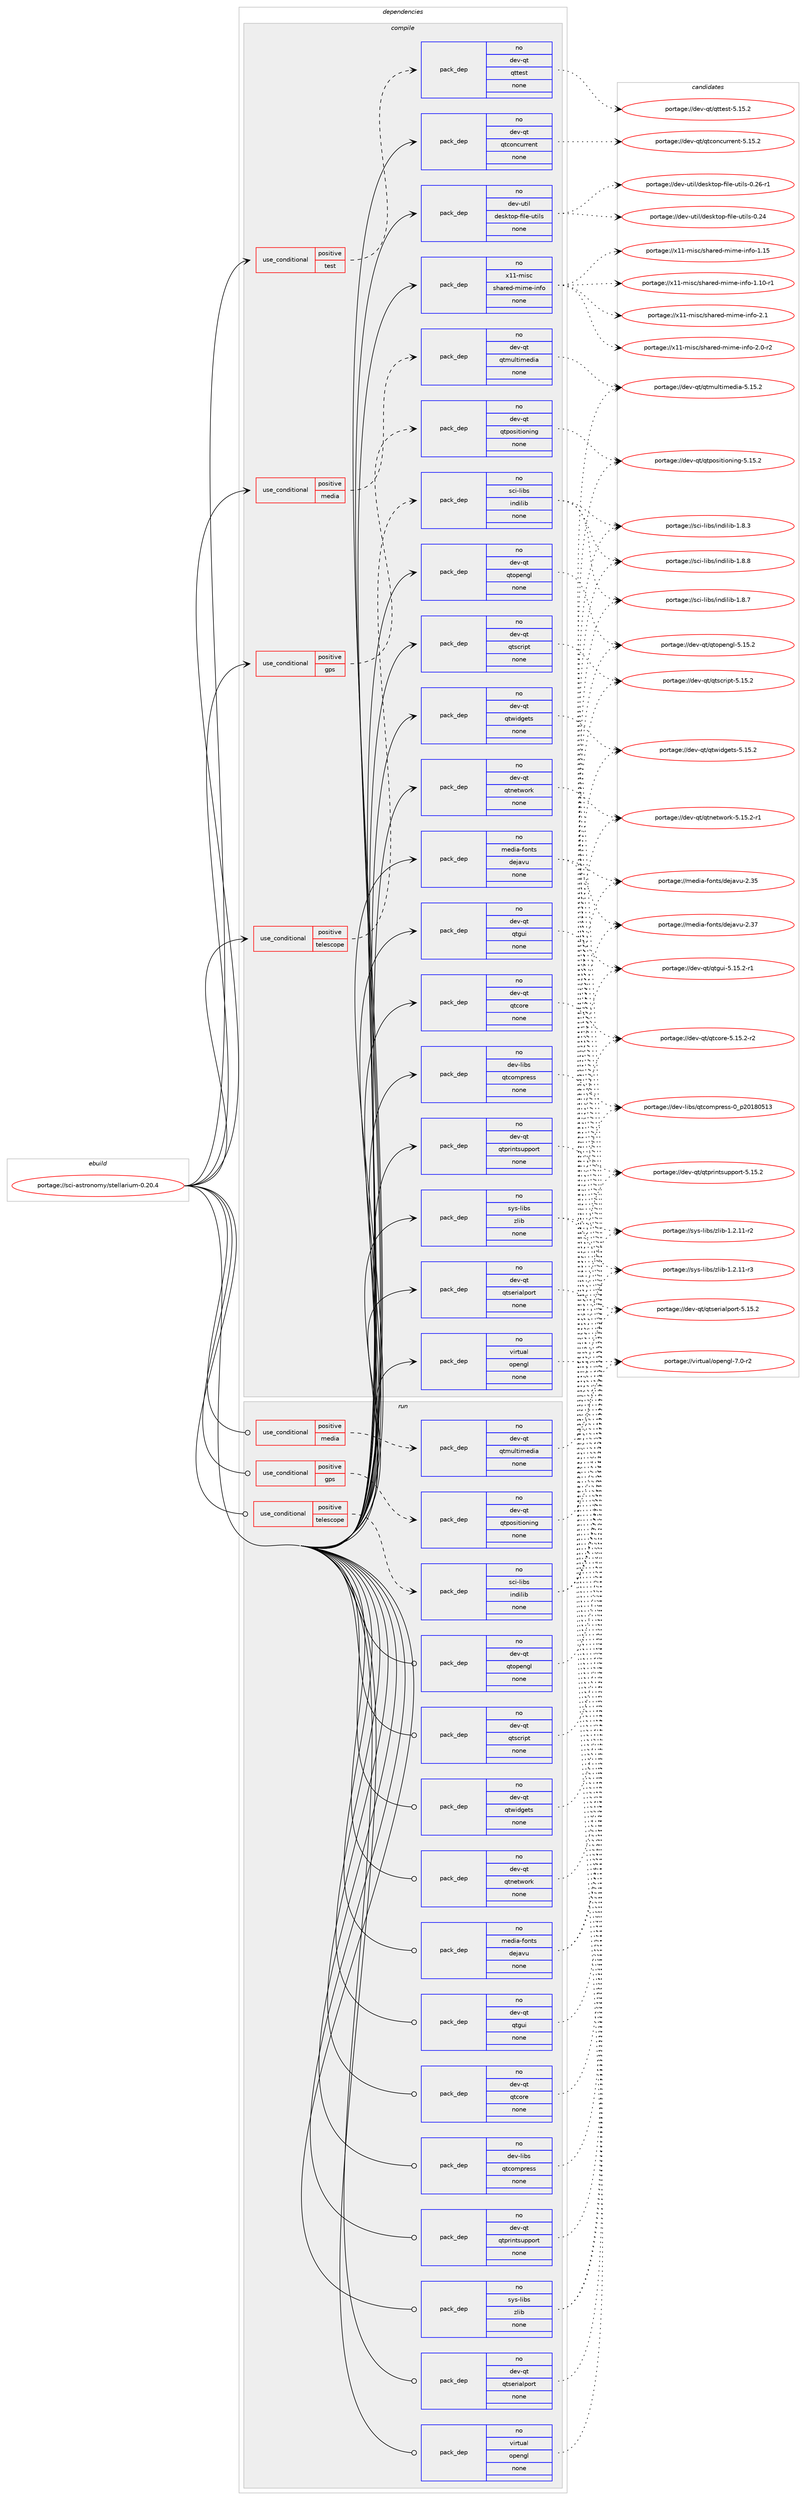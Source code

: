 digraph prolog {

# *************
# Graph options
# *************

newrank=true;
concentrate=true;
compound=true;
graph [rankdir=LR,fontname=Helvetica,fontsize=10,ranksep=1.5];#, ranksep=2.5, nodesep=0.2];
edge  [arrowhead=vee];
node  [fontname=Helvetica,fontsize=10];

# **********
# The ebuild
# **********

subgraph cluster_leftcol {
color=gray;
rank=same;
label=<<i>ebuild</i>>;
id [label="portage://sci-astronomy/stellarium-0.20.4", color=red, width=4, href="../sci-astronomy/stellarium-0.20.4.svg"];
}

# ****************
# The dependencies
# ****************

subgraph cluster_midcol {
color=gray;
label=<<i>dependencies</i>>;
subgraph cluster_compile {
fillcolor="#eeeeee";
style=filled;
label=<<i>compile</i>>;
subgraph cond4628 {
dependency14737 [label=<<TABLE BORDER="0" CELLBORDER="1" CELLSPACING="0" CELLPADDING="4"><TR><TD ROWSPAN="3" CELLPADDING="10">use_conditional</TD></TR><TR><TD>positive</TD></TR><TR><TD>gps</TD></TR></TABLE>>, shape=none, color=red];
subgraph pack9981 {
dependency14738 [label=<<TABLE BORDER="0" CELLBORDER="1" CELLSPACING="0" CELLPADDING="4" WIDTH="220"><TR><TD ROWSPAN="6" CELLPADDING="30">pack_dep</TD></TR><TR><TD WIDTH="110">no</TD></TR><TR><TD>dev-qt</TD></TR><TR><TD>qtpositioning</TD></TR><TR><TD>none</TD></TR><TR><TD></TD></TR></TABLE>>, shape=none, color=blue];
}
dependency14737:e -> dependency14738:w [weight=20,style="dashed",arrowhead="vee"];
}
id:e -> dependency14737:w [weight=20,style="solid",arrowhead="vee"];
subgraph cond4629 {
dependency14739 [label=<<TABLE BORDER="0" CELLBORDER="1" CELLSPACING="0" CELLPADDING="4"><TR><TD ROWSPAN="3" CELLPADDING="10">use_conditional</TD></TR><TR><TD>positive</TD></TR><TR><TD>media</TD></TR></TABLE>>, shape=none, color=red];
subgraph pack9982 {
dependency14740 [label=<<TABLE BORDER="0" CELLBORDER="1" CELLSPACING="0" CELLPADDING="4" WIDTH="220"><TR><TD ROWSPAN="6" CELLPADDING="30">pack_dep</TD></TR><TR><TD WIDTH="110">no</TD></TR><TR><TD>dev-qt</TD></TR><TR><TD>qtmultimedia</TD></TR><TR><TD>none</TD></TR><TR><TD></TD></TR></TABLE>>, shape=none, color=blue];
}
dependency14739:e -> dependency14740:w [weight=20,style="dashed",arrowhead="vee"];
}
id:e -> dependency14739:w [weight=20,style="solid",arrowhead="vee"];
subgraph cond4630 {
dependency14741 [label=<<TABLE BORDER="0" CELLBORDER="1" CELLSPACING="0" CELLPADDING="4"><TR><TD ROWSPAN="3" CELLPADDING="10">use_conditional</TD></TR><TR><TD>positive</TD></TR><TR><TD>telescope</TD></TR></TABLE>>, shape=none, color=red];
subgraph pack9983 {
dependency14742 [label=<<TABLE BORDER="0" CELLBORDER="1" CELLSPACING="0" CELLPADDING="4" WIDTH="220"><TR><TD ROWSPAN="6" CELLPADDING="30">pack_dep</TD></TR><TR><TD WIDTH="110">no</TD></TR><TR><TD>sci-libs</TD></TR><TR><TD>indilib</TD></TR><TR><TD>none</TD></TR><TR><TD></TD></TR></TABLE>>, shape=none, color=blue];
}
dependency14741:e -> dependency14742:w [weight=20,style="dashed",arrowhead="vee"];
}
id:e -> dependency14741:w [weight=20,style="solid",arrowhead="vee"];
subgraph cond4631 {
dependency14743 [label=<<TABLE BORDER="0" CELLBORDER="1" CELLSPACING="0" CELLPADDING="4"><TR><TD ROWSPAN="3" CELLPADDING="10">use_conditional</TD></TR><TR><TD>positive</TD></TR><TR><TD>test</TD></TR></TABLE>>, shape=none, color=red];
subgraph pack9984 {
dependency14744 [label=<<TABLE BORDER="0" CELLBORDER="1" CELLSPACING="0" CELLPADDING="4" WIDTH="220"><TR><TD ROWSPAN="6" CELLPADDING="30">pack_dep</TD></TR><TR><TD WIDTH="110">no</TD></TR><TR><TD>dev-qt</TD></TR><TR><TD>qttest</TD></TR><TR><TD>none</TD></TR><TR><TD></TD></TR></TABLE>>, shape=none, color=blue];
}
dependency14743:e -> dependency14744:w [weight=20,style="dashed",arrowhead="vee"];
}
id:e -> dependency14743:w [weight=20,style="solid",arrowhead="vee"];
subgraph pack9985 {
dependency14745 [label=<<TABLE BORDER="0" CELLBORDER="1" CELLSPACING="0" CELLPADDING="4" WIDTH="220"><TR><TD ROWSPAN="6" CELLPADDING="30">pack_dep</TD></TR><TR><TD WIDTH="110">no</TD></TR><TR><TD>dev-libs</TD></TR><TR><TD>qtcompress</TD></TR><TR><TD>none</TD></TR><TR><TD></TD></TR></TABLE>>, shape=none, color=blue];
}
id:e -> dependency14745:w [weight=20,style="solid",arrowhead="vee"];
subgraph pack9986 {
dependency14746 [label=<<TABLE BORDER="0" CELLBORDER="1" CELLSPACING="0" CELLPADDING="4" WIDTH="220"><TR><TD ROWSPAN="6" CELLPADDING="30">pack_dep</TD></TR><TR><TD WIDTH="110">no</TD></TR><TR><TD>dev-qt</TD></TR><TR><TD>qtconcurrent</TD></TR><TR><TD>none</TD></TR><TR><TD></TD></TR></TABLE>>, shape=none, color=blue];
}
id:e -> dependency14746:w [weight=20,style="solid",arrowhead="vee"];
subgraph pack9987 {
dependency14747 [label=<<TABLE BORDER="0" CELLBORDER="1" CELLSPACING="0" CELLPADDING="4" WIDTH="220"><TR><TD ROWSPAN="6" CELLPADDING="30">pack_dep</TD></TR><TR><TD WIDTH="110">no</TD></TR><TR><TD>dev-qt</TD></TR><TR><TD>qtcore</TD></TR><TR><TD>none</TD></TR><TR><TD></TD></TR></TABLE>>, shape=none, color=blue];
}
id:e -> dependency14747:w [weight=20,style="solid",arrowhead="vee"];
subgraph pack9988 {
dependency14748 [label=<<TABLE BORDER="0" CELLBORDER="1" CELLSPACING="0" CELLPADDING="4" WIDTH="220"><TR><TD ROWSPAN="6" CELLPADDING="30">pack_dep</TD></TR><TR><TD WIDTH="110">no</TD></TR><TR><TD>dev-qt</TD></TR><TR><TD>qtgui</TD></TR><TR><TD>none</TD></TR><TR><TD></TD></TR></TABLE>>, shape=none, color=blue];
}
id:e -> dependency14748:w [weight=20,style="solid",arrowhead="vee"];
subgraph pack9989 {
dependency14749 [label=<<TABLE BORDER="0" CELLBORDER="1" CELLSPACING="0" CELLPADDING="4" WIDTH="220"><TR><TD ROWSPAN="6" CELLPADDING="30">pack_dep</TD></TR><TR><TD WIDTH="110">no</TD></TR><TR><TD>dev-qt</TD></TR><TR><TD>qtnetwork</TD></TR><TR><TD>none</TD></TR><TR><TD></TD></TR></TABLE>>, shape=none, color=blue];
}
id:e -> dependency14749:w [weight=20,style="solid",arrowhead="vee"];
subgraph pack9990 {
dependency14750 [label=<<TABLE BORDER="0" CELLBORDER="1" CELLSPACING="0" CELLPADDING="4" WIDTH="220"><TR><TD ROWSPAN="6" CELLPADDING="30">pack_dep</TD></TR><TR><TD WIDTH="110">no</TD></TR><TR><TD>dev-qt</TD></TR><TR><TD>qtopengl</TD></TR><TR><TD>none</TD></TR><TR><TD></TD></TR></TABLE>>, shape=none, color=blue];
}
id:e -> dependency14750:w [weight=20,style="solid",arrowhead="vee"];
subgraph pack9991 {
dependency14751 [label=<<TABLE BORDER="0" CELLBORDER="1" CELLSPACING="0" CELLPADDING="4" WIDTH="220"><TR><TD ROWSPAN="6" CELLPADDING="30">pack_dep</TD></TR><TR><TD WIDTH="110">no</TD></TR><TR><TD>dev-qt</TD></TR><TR><TD>qtprintsupport</TD></TR><TR><TD>none</TD></TR><TR><TD></TD></TR></TABLE>>, shape=none, color=blue];
}
id:e -> dependency14751:w [weight=20,style="solid",arrowhead="vee"];
subgraph pack9992 {
dependency14752 [label=<<TABLE BORDER="0" CELLBORDER="1" CELLSPACING="0" CELLPADDING="4" WIDTH="220"><TR><TD ROWSPAN="6" CELLPADDING="30">pack_dep</TD></TR><TR><TD WIDTH="110">no</TD></TR><TR><TD>dev-qt</TD></TR><TR><TD>qtscript</TD></TR><TR><TD>none</TD></TR><TR><TD></TD></TR></TABLE>>, shape=none, color=blue];
}
id:e -> dependency14752:w [weight=20,style="solid",arrowhead="vee"];
subgraph pack9993 {
dependency14753 [label=<<TABLE BORDER="0" CELLBORDER="1" CELLSPACING="0" CELLPADDING="4" WIDTH="220"><TR><TD ROWSPAN="6" CELLPADDING="30">pack_dep</TD></TR><TR><TD WIDTH="110">no</TD></TR><TR><TD>dev-qt</TD></TR><TR><TD>qtserialport</TD></TR><TR><TD>none</TD></TR><TR><TD></TD></TR></TABLE>>, shape=none, color=blue];
}
id:e -> dependency14753:w [weight=20,style="solid",arrowhead="vee"];
subgraph pack9994 {
dependency14754 [label=<<TABLE BORDER="0" CELLBORDER="1" CELLSPACING="0" CELLPADDING="4" WIDTH="220"><TR><TD ROWSPAN="6" CELLPADDING="30">pack_dep</TD></TR><TR><TD WIDTH="110">no</TD></TR><TR><TD>dev-qt</TD></TR><TR><TD>qtwidgets</TD></TR><TR><TD>none</TD></TR><TR><TD></TD></TR></TABLE>>, shape=none, color=blue];
}
id:e -> dependency14754:w [weight=20,style="solid",arrowhead="vee"];
subgraph pack9995 {
dependency14755 [label=<<TABLE BORDER="0" CELLBORDER="1" CELLSPACING="0" CELLPADDING="4" WIDTH="220"><TR><TD ROWSPAN="6" CELLPADDING="30">pack_dep</TD></TR><TR><TD WIDTH="110">no</TD></TR><TR><TD>dev-util</TD></TR><TR><TD>desktop-file-utils</TD></TR><TR><TD>none</TD></TR><TR><TD></TD></TR></TABLE>>, shape=none, color=blue];
}
id:e -> dependency14755:w [weight=20,style="solid",arrowhead="vee"];
subgraph pack9996 {
dependency14756 [label=<<TABLE BORDER="0" CELLBORDER="1" CELLSPACING="0" CELLPADDING="4" WIDTH="220"><TR><TD ROWSPAN="6" CELLPADDING="30">pack_dep</TD></TR><TR><TD WIDTH="110">no</TD></TR><TR><TD>media-fonts</TD></TR><TR><TD>dejavu</TD></TR><TR><TD>none</TD></TR><TR><TD></TD></TR></TABLE>>, shape=none, color=blue];
}
id:e -> dependency14756:w [weight=20,style="solid",arrowhead="vee"];
subgraph pack9997 {
dependency14757 [label=<<TABLE BORDER="0" CELLBORDER="1" CELLSPACING="0" CELLPADDING="4" WIDTH="220"><TR><TD ROWSPAN="6" CELLPADDING="30">pack_dep</TD></TR><TR><TD WIDTH="110">no</TD></TR><TR><TD>sys-libs</TD></TR><TR><TD>zlib</TD></TR><TR><TD>none</TD></TR><TR><TD></TD></TR></TABLE>>, shape=none, color=blue];
}
id:e -> dependency14757:w [weight=20,style="solid",arrowhead="vee"];
subgraph pack9998 {
dependency14758 [label=<<TABLE BORDER="0" CELLBORDER="1" CELLSPACING="0" CELLPADDING="4" WIDTH="220"><TR><TD ROWSPAN="6" CELLPADDING="30">pack_dep</TD></TR><TR><TD WIDTH="110">no</TD></TR><TR><TD>virtual</TD></TR><TR><TD>opengl</TD></TR><TR><TD>none</TD></TR><TR><TD></TD></TR></TABLE>>, shape=none, color=blue];
}
id:e -> dependency14758:w [weight=20,style="solid",arrowhead="vee"];
subgraph pack9999 {
dependency14759 [label=<<TABLE BORDER="0" CELLBORDER="1" CELLSPACING="0" CELLPADDING="4" WIDTH="220"><TR><TD ROWSPAN="6" CELLPADDING="30">pack_dep</TD></TR><TR><TD WIDTH="110">no</TD></TR><TR><TD>x11-misc</TD></TR><TR><TD>shared-mime-info</TD></TR><TR><TD>none</TD></TR><TR><TD></TD></TR></TABLE>>, shape=none, color=blue];
}
id:e -> dependency14759:w [weight=20,style="solid",arrowhead="vee"];
}
subgraph cluster_compileandrun {
fillcolor="#eeeeee";
style=filled;
label=<<i>compile and run</i>>;
}
subgraph cluster_run {
fillcolor="#eeeeee";
style=filled;
label=<<i>run</i>>;
subgraph cond4632 {
dependency14760 [label=<<TABLE BORDER="0" CELLBORDER="1" CELLSPACING="0" CELLPADDING="4"><TR><TD ROWSPAN="3" CELLPADDING="10">use_conditional</TD></TR><TR><TD>positive</TD></TR><TR><TD>gps</TD></TR></TABLE>>, shape=none, color=red];
subgraph pack10000 {
dependency14761 [label=<<TABLE BORDER="0" CELLBORDER="1" CELLSPACING="0" CELLPADDING="4" WIDTH="220"><TR><TD ROWSPAN="6" CELLPADDING="30">pack_dep</TD></TR><TR><TD WIDTH="110">no</TD></TR><TR><TD>dev-qt</TD></TR><TR><TD>qtpositioning</TD></TR><TR><TD>none</TD></TR><TR><TD></TD></TR></TABLE>>, shape=none, color=blue];
}
dependency14760:e -> dependency14761:w [weight=20,style="dashed",arrowhead="vee"];
}
id:e -> dependency14760:w [weight=20,style="solid",arrowhead="odot"];
subgraph cond4633 {
dependency14762 [label=<<TABLE BORDER="0" CELLBORDER="1" CELLSPACING="0" CELLPADDING="4"><TR><TD ROWSPAN="3" CELLPADDING="10">use_conditional</TD></TR><TR><TD>positive</TD></TR><TR><TD>media</TD></TR></TABLE>>, shape=none, color=red];
subgraph pack10001 {
dependency14763 [label=<<TABLE BORDER="0" CELLBORDER="1" CELLSPACING="0" CELLPADDING="4" WIDTH="220"><TR><TD ROWSPAN="6" CELLPADDING="30">pack_dep</TD></TR><TR><TD WIDTH="110">no</TD></TR><TR><TD>dev-qt</TD></TR><TR><TD>qtmultimedia</TD></TR><TR><TD>none</TD></TR><TR><TD></TD></TR></TABLE>>, shape=none, color=blue];
}
dependency14762:e -> dependency14763:w [weight=20,style="dashed",arrowhead="vee"];
}
id:e -> dependency14762:w [weight=20,style="solid",arrowhead="odot"];
subgraph cond4634 {
dependency14764 [label=<<TABLE BORDER="0" CELLBORDER="1" CELLSPACING="0" CELLPADDING="4"><TR><TD ROWSPAN="3" CELLPADDING="10">use_conditional</TD></TR><TR><TD>positive</TD></TR><TR><TD>telescope</TD></TR></TABLE>>, shape=none, color=red];
subgraph pack10002 {
dependency14765 [label=<<TABLE BORDER="0" CELLBORDER="1" CELLSPACING="0" CELLPADDING="4" WIDTH="220"><TR><TD ROWSPAN="6" CELLPADDING="30">pack_dep</TD></TR><TR><TD WIDTH="110">no</TD></TR><TR><TD>sci-libs</TD></TR><TR><TD>indilib</TD></TR><TR><TD>none</TD></TR><TR><TD></TD></TR></TABLE>>, shape=none, color=blue];
}
dependency14764:e -> dependency14765:w [weight=20,style="dashed",arrowhead="vee"];
}
id:e -> dependency14764:w [weight=20,style="solid",arrowhead="odot"];
subgraph pack10003 {
dependency14766 [label=<<TABLE BORDER="0" CELLBORDER="1" CELLSPACING="0" CELLPADDING="4" WIDTH="220"><TR><TD ROWSPAN="6" CELLPADDING="30">pack_dep</TD></TR><TR><TD WIDTH="110">no</TD></TR><TR><TD>dev-libs</TD></TR><TR><TD>qtcompress</TD></TR><TR><TD>none</TD></TR><TR><TD></TD></TR></TABLE>>, shape=none, color=blue];
}
id:e -> dependency14766:w [weight=20,style="solid",arrowhead="odot"];
subgraph pack10004 {
dependency14767 [label=<<TABLE BORDER="0" CELLBORDER="1" CELLSPACING="0" CELLPADDING="4" WIDTH="220"><TR><TD ROWSPAN="6" CELLPADDING="30">pack_dep</TD></TR><TR><TD WIDTH="110">no</TD></TR><TR><TD>dev-qt</TD></TR><TR><TD>qtcore</TD></TR><TR><TD>none</TD></TR><TR><TD></TD></TR></TABLE>>, shape=none, color=blue];
}
id:e -> dependency14767:w [weight=20,style="solid",arrowhead="odot"];
subgraph pack10005 {
dependency14768 [label=<<TABLE BORDER="0" CELLBORDER="1" CELLSPACING="0" CELLPADDING="4" WIDTH="220"><TR><TD ROWSPAN="6" CELLPADDING="30">pack_dep</TD></TR><TR><TD WIDTH="110">no</TD></TR><TR><TD>dev-qt</TD></TR><TR><TD>qtgui</TD></TR><TR><TD>none</TD></TR><TR><TD></TD></TR></TABLE>>, shape=none, color=blue];
}
id:e -> dependency14768:w [weight=20,style="solid",arrowhead="odot"];
subgraph pack10006 {
dependency14769 [label=<<TABLE BORDER="0" CELLBORDER="1" CELLSPACING="0" CELLPADDING="4" WIDTH="220"><TR><TD ROWSPAN="6" CELLPADDING="30">pack_dep</TD></TR><TR><TD WIDTH="110">no</TD></TR><TR><TD>dev-qt</TD></TR><TR><TD>qtnetwork</TD></TR><TR><TD>none</TD></TR><TR><TD></TD></TR></TABLE>>, shape=none, color=blue];
}
id:e -> dependency14769:w [weight=20,style="solid",arrowhead="odot"];
subgraph pack10007 {
dependency14770 [label=<<TABLE BORDER="0" CELLBORDER="1" CELLSPACING="0" CELLPADDING="4" WIDTH="220"><TR><TD ROWSPAN="6" CELLPADDING="30">pack_dep</TD></TR><TR><TD WIDTH="110">no</TD></TR><TR><TD>dev-qt</TD></TR><TR><TD>qtopengl</TD></TR><TR><TD>none</TD></TR><TR><TD></TD></TR></TABLE>>, shape=none, color=blue];
}
id:e -> dependency14770:w [weight=20,style="solid",arrowhead="odot"];
subgraph pack10008 {
dependency14771 [label=<<TABLE BORDER="0" CELLBORDER="1" CELLSPACING="0" CELLPADDING="4" WIDTH="220"><TR><TD ROWSPAN="6" CELLPADDING="30">pack_dep</TD></TR><TR><TD WIDTH="110">no</TD></TR><TR><TD>dev-qt</TD></TR><TR><TD>qtprintsupport</TD></TR><TR><TD>none</TD></TR><TR><TD></TD></TR></TABLE>>, shape=none, color=blue];
}
id:e -> dependency14771:w [weight=20,style="solid",arrowhead="odot"];
subgraph pack10009 {
dependency14772 [label=<<TABLE BORDER="0" CELLBORDER="1" CELLSPACING="0" CELLPADDING="4" WIDTH="220"><TR><TD ROWSPAN="6" CELLPADDING="30">pack_dep</TD></TR><TR><TD WIDTH="110">no</TD></TR><TR><TD>dev-qt</TD></TR><TR><TD>qtscript</TD></TR><TR><TD>none</TD></TR><TR><TD></TD></TR></TABLE>>, shape=none, color=blue];
}
id:e -> dependency14772:w [weight=20,style="solid",arrowhead="odot"];
subgraph pack10010 {
dependency14773 [label=<<TABLE BORDER="0" CELLBORDER="1" CELLSPACING="0" CELLPADDING="4" WIDTH="220"><TR><TD ROWSPAN="6" CELLPADDING="30">pack_dep</TD></TR><TR><TD WIDTH="110">no</TD></TR><TR><TD>dev-qt</TD></TR><TR><TD>qtserialport</TD></TR><TR><TD>none</TD></TR><TR><TD></TD></TR></TABLE>>, shape=none, color=blue];
}
id:e -> dependency14773:w [weight=20,style="solid",arrowhead="odot"];
subgraph pack10011 {
dependency14774 [label=<<TABLE BORDER="0" CELLBORDER="1" CELLSPACING="0" CELLPADDING="4" WIDTH="220"><TR><TD ROWSPAN="6" CELLPADDING="30">pack_dep</TD></TR><TR><TD WIDTH="110">no</TD></TR><TR><TD>dev-qt</TD></TR><TR><TD>qtwidgets</TD></TR><TR><TD>none</TD></TR><TR><TD></TD></TR></TABLE>>, shape=none, color=blue];
}
id:e -> dependency14774:w [weight=20,style="solid",arrowhead="odot"];
subgraph pack10012 {
dependency14775 [label=<<TABLE BORDER="0" CELLBORDER="1" CELLSPACING="0" CELLPADDING="4" WIDTH="220"><TR><TD ROWSPAN="6" CELLPADDING="30">pack_dep</TD></TR><TR><TD WIDTH="110">no</TD></TR><TR><TD>media-fonts</TD></TR><TR><TD>dejavu</TD></TR><TR><TD>none</TD></TR><TR><TD></TD></TR></TABLE>>, shape=none, color=blue];
}
id:e -> dependency14775:w [weight=20,style="solid",arrowhead="odot"];
subgraph pack10013 {
dependency14776 [label=<<TABLE BORDER="0" CELLBORDER="1" CELLSPACING="0" CELLPADDING="4" WIDTH="220"><TR><TD ROWSPAN="6" CELLPADDING="30">pack_dep</TD></TR><TR><TD WIDTH="110">no</TD></TR><TR><TD>sys-libs</TD></TR><TR><TD>zlib</TD></TR><TR><TD>none</TD></TR><TR><TD></TD></TR></TABLE>>, shape=none, color=blue];
}
id:e -> dependency14776:w [weight=20,style="solid",arrowhead="odot"];
subgraph pack10014 {
dependency14777 [label=<<TABLE BORDER="0" CELLBORDER="1" CELLSPACING="0" CELLPADDING="4" WIDTH="220"><TR><TD ROWSPAN="6" CELLPADDING="30">pack_dep</TD></TR><TR><TD WIDTH="110">no</TD></TR><TR><TD>virtual</TD></TR><TR><TD>opengl</TD></TR><TR><TD>none</TD></TR><TR><TD></TD></TR></TABLE>>, shape=none, color=blue];
}
id:e -> dependency14777:w [weight=20,style="solid",arrowhead="odot"];
}
}

# **************
# The candidates
# **************

subgraph cluster_choices {
rank=same;
color=gray;
label=<<i>candidates</i>>;

subgraph choice9981 {
color=black;
nodesep=1;
choice100101118451131164711311611211111510511610511111010511010345534649534650 [label="portage://dev-qt/qtpositioning-5.15.2", color=red, width=4,href="../dev-qt/qtpositioning-5.15.2.svg"];
dependency14738:e -> choice100101118451131164711311611211111510511610511111010511010345534649534650:w [style=dotted,weight="100"];
}
subgraph choice9982 {
color=black;
nodesep=1;
choice10010111845113116471131161091171081161051091011001059745534649534650 [label="portage://dev-qt/qtmultimedia-5.15.2", color=red, width=4,href="../dev-qt/qtmultimedia-5.15.2.svg"];
dependency14740:e -> choice10010111845113116471131161091171081161051091011001059745534649534650:w [style=dotted,weight="100"];
}
subgraph choice9983 {
color=black;
nodesep=1;
choice1159910545108105981154710511010010510810598454946564656 [label="portage://sci-libs/indilib-1.8.8", color=red, width=4,href="../sci-libs/indilib-1.8.8.svg"];
choice1159910545108105981154710511010010510810598454946564655 [label="portage://sci-libs/indilib-1.8.7", color=red, width=4,href="../sci-libs/indilib-1.8.7.svg"];
choice1159910545108105981154710511010010510810598454946564651 [label="portage://sci-libs/indilib-1.8.3", color=red, width=4,href="../sci-libs/indilib-1.8.3.svg"];
dependency14742:e -> choice1159910545108105981154710511010010510810598454946564656:w [style=dotted,weight="100"];
dependency14742:e -> choice1159910545108105981154710511010010510810598454946564655:w [style=dotted,weight="100"];
dependency14742:e -> choice1159910545108105981154710511010010510810598454946564651:w [style=dotted,weight="100"];
}
subgraph choice9984 {
color=black;
nodesep=1;
choice100101118451131164711311611610111511645534649534650 [label="portage://dev-qt/qttest-5.15.2", color=red, width=4,href="../dev-qt/qttest-5.15.2.svg"];
dependency14744:e -> choice100101118451131164711311611610111511645534649534650:w [style=dotted,weight="100"];
}
subgraph choice9985 {
color=black;
nodesep=1;
choice100101118451081059811547113116991111091121141011151154548951125048495648534951 [label="portage://dev-libs/qtcompress-0_p20180513", color=red, width=4,href="../dev-libs/qtcompress-0_p20180513.svg"];
dependency14745:e -> choice100101118451081059811547113116991111091121141011151154548951125048495648534951:w [style=dotted,weight="100"];
}
subgraph choice9986 {
color=black;
nodesep=1;
choice1001011184511311647113116991111109911711411410111011645534649534650 [label="portage://dev-qt/qtconcurrent-5.15.2", color=red, width=4,href="../dev-qt/qtconcurrent-5.15.2.svg"];
dependency14746:e -> choice1001011184511311647113116991111109911711411410111011645534649534650:w [style=dotted,weight="100"];
}
subgraph choice9987 {
color=black;
nodesep=1;
choice100101118451131164711311699111114101455346495346504511450 [label="portage://dev-qt/qtcore-5.15.2-r2", color=red, width=4,href="../dev-qt/qtcore-5.15.2-r2.svg"];
dependency14747:e -> choice100101118451131164711311699111114101455346495346504511450:w [style=dotted,weight="100"];
}
subgraph choice9988 {
color=black;
nodesep=1;
choice1001011184511311647113116103117105455346495346504511449 [label="portage://dev-qt/qtgui-5.15.2-r1", color=red, width=4,href="../dev-qt/qtgui-5.15.2-r1.svg"];
dependency14748:e -> choice1001011184511311647113116103117105455346495346504511449:w [style=dotted,weight="100"];
}
subgraph choice9989 {
color=black;
nodesep=1;
choice1001011184511311647113116110101116119111114107455346495346504511449 [label="portage://dev-qt/qtnetwork-5.15.2-r1", color=red, width=4,href="../dev-qt/qtnetwork-5.15.2-r1.svg"];
dependency14749:e -> choice1001011184511311647113116110101116119111114107455346495346504511449:w [style=dotted,weight="100"];
}
subgraph choice9990 {
color=black;
nodesep=1;
choice100101118451131164711311611111210111010310845534649534650 [label="portage://dev-qt/qtopengl-5.15.2", color=red, width=4,href="../dev-qt/qtopengl-5.15.2.svg"];
dependency14750:e -> choice100101118451131164711311611111210111010310845534649534650:w [style=dotted,weight="100"];
}
subgraph choice9991 {
color=black;
nodesep=1;
choice100101118451131164711311611211410511011611511711211211111411645534649534650 [label="portage://dev-qt/qtprintsupport-5.15.2", color=red, width=4,href="../dev-qt/qtprintsupport-5.15.2.svg"];
dependency14751:e -> choice100101118451131164711311611211410511011611511711211211111411645534649534650:w [style=dotted,weight="100"];
}
subgraph choice9992 {
color=black;
nodesep=1;
choice10010111845113116471131161159911410511211645534649534650 [label="portage://dev-qt/qtscript-5.15.2", color=red, width=4,href="../dev-qt/qtscript-5.15.2.svg"];
dependency14752:e -> choice10010111845113116471131161159911410511211645534649534650:w [style=dotted,weight="100"];
}
subgraph choice9993 {
color=black;
nodesep=1;
choice10010111845113116471131161151011141059710811211111411645534649534650 [label="portage://dev-qt/qtserialport-5.15.2", color=red, width=4,href="../dev-qt/qtserialport-5.15.2.svg"];
dependency14753:e -> choice10010111845113116471131161151011141059710811211111411645534649534650:w [style=dotted,weight="100"];
}
subgraph choice9994 {
color=black;
nodesep=1;
choice100101118451131164711311611910510010310111611545534649534650 [label="portage://dev-qt/qtwidgets-5.15.2", color=red, width=4,href="../dev-qt/qtwidgets-5.15.2.svg"];
dependency14754:e -> choice100101118451131164711311611910510010310111611545534649534650:w [style=dotted,weight="100"];
}
subgraph choice9995 {
color=black;
nodesep=1;
choice1001011184511711610510847100101115107116111112451021051081014511711610510811545484650544511449 [label="portage://dev-util/desktop-file-utils-0.26-r1", color=red, width=4,href="../dev-util/desktop-file-utils-0.26-r1.svg"];
choice100101118451171161051084710010111510711611111245102105108101451171161051081154548465052 [label="portage://dev-util/desktop-file-utils-0.24", color=red, width=4,href="../dev-util/desktop-file-utils-0.24.svg"];
dependency14755:e -> choice1001011184511711610510847100101115107116111112451021051081014511711610510811545484650544511449:w [style=dotted,weight="100"];
dependency14755:e -> choice100101118451171161051084710010111510711611111245102105108101451171161051081154548465052:w [style=dotted,weight="100"];
}
subgraph choice9996 {
color=black;
nodesep=1;
choice109101100105974510211111011611547100101106971181174550465155 [label="portage://media-fonts/dejavu-2.37", color=red, width=4,href="../media-fonts/dejavu-2.37.svg"];
choice109101100105974510211111011611547100101106971181174550465153 [label="portage://media-fonts/dejavu-2.35", color=red, width=4,href="../media-fonts/dejavu-2.35.svg"];
dependency14756:e -> choice109101100105974510211111011611547100101106971181174550465155:w [style=dotted,weight="100"];
dependency14756:e -> choice109101100105974510211111011611547100101106971181174550465153:w [style=dotted,weight="100"];
}
subgraph choice9997 {
color=black;
nodesep=1;
choice11512111545108105981154712210810598454946504649494511451 [label="portage://sys-libs/zlib-1.2.11-r3", color=red, width=4,href="../sys-libs/zlib-1.2.11-r3.svg"];
choice11512111545108105981154712210810598454946504649494511450 [label="portage://sys-libs/zlib-1.2.11-r2", color=red, width=4,href="../sys-libs/zlib-1.2.11-r2.svg"];
dependency14757:e -> choice11512111545108105981154712210810598454946504649494511451:w [style=dotted,weight="100"];
dependency14757:e -> choice11512111545108105981154712210810598454946504649494511450:w [style=dotted,weight="100"];
}
subgraph choice9998 {
color=black;
nodesep=1;
choice1181051141161179710847111112101110103108455546484511450 [label="portage://virtual/opengl-7.0-r2", color=red, width=4,href="../virtual/opengl-7.0-r2.svg"];
dependency14758:e -> choice1181051141161179710847111112101110103108455546484511450:w [style=dotted,weight="100"];
}
subgraph choice9999 {
color=black;
nodesep=1;
choice120494945109105115994711510497114101100451091051091014510511010211145504649 [label="portage://x11-misc/shared-mime-info-2.1", color=red, width=4,href="../x11-misc/shared-mime-info-2.1.svg"];
choice1204949451091051159947115104971141011004510910510910145105110102111455046484511450 [label="portage://x11-misc/shared-mime-info-2.0-r2", color=red, width=4,href="../x11-misc/shared-mime-info-2.0-r2.svg"];
choice12049494510910511599471151049711410110045109105109101451051101021114549464953 [label="portage://x11-misc/shared-mime-info-1.15", color=red, width=4,href="../x11-misc/shared-mime-info-1.15.svg"];
choice120494945109105115994711510497114101100451091051091014510511010211145494649484511449 [label="portage://x11-misc/shared-mime-info-1.10-r1", color=red, width=4,href="../x11-misc/shared-mime-info-1.10-r1.svg"];
dependency14759:e -> choice120494945109105115994711510497114101100451091051091014510511010211145504649:w [style=dotted,weight="100"];
dependency14759:e -> choice1204949451091051159947115104971141011004510910510910145105110102111455046484511450:w [style=dotted,weight="100"];
dependency14759:e -> choice12049494510910511599471151049711410110045109105109101451051101021114549464953:w [style=dotted,weight="100"];
dependency14759:e -> choice120494945109105115994711510497114101100451091051091014510511010211145494649484511449:w [style=dotted,weight="100"];
}
subgraph choice10000 {
color=black;
nodesep=1;
choice100101118451131164711311611211111510511610511111010511010345534649534650 [label="portage://dev-qt/qtpositioning-5.15.2", color=red, width=4,href="../dev-qt/qtpositioning-5.15.2.svg"];
dependency14761:e -> choice100101118451131164711311611211111510511610511111010511010345534649534650:w [style=dotted,weight="100"];
}
subgraph choice10001 {
color=black;
nodesep=1;
choice10010111845113116471131161091171081161051091011001059745534649534650 [label="portage://dev-qt/qtmultimedia-5.15.2", color=red, width=4,href="../dev-qt/qtmultimedia-5.15.2.svg"];
dependency14763:e -> choice10010111845113116471131161091171081161051091011001059745534649534650:w [style=dotted,weight="100"];
}
subgraph choice10002 {
color=black;
nodesep=1;
choice1159910545108105981154710511010010510810598454946564656 [label="portage://sci-libs/indilib-1.8.8", color=red, width=4,href="../sci-libs/indilib-1.8.8.svg"];
choice1159910545108105981154710511010010510810598454946564655 [label="portage://sci-libs/indilib-1.8.7", color=red, width=4,href="../sci-libs/indilib-1.8.7.svg"];
choice1159910545108105981154710511010010510810598454946564651 [label="portage://sci-libs/indilib-1.8.3", color=red, width=4,href="../sci-libs/indilib-1.8.3.svg"];
dependency14765:e -> choice1159910545108105981154710511010010510810598454946564656:w [style=dotted,weight="100"];
dependency14765:e -> choice1159910545108105981154710511010010510810598454946564655:w [style=dotted,weight="100"];
dependency14765:e -> choice1159910545108105981154710511010010510810598454946564651:w [style=dotted,weight="100"];
}
subgraph choice10003 {
color=black;
nodesep=1;
choice100101118451081059811547113116991111091121141011151154548951125048495648534951 [label="portage://dev-libs/qtcompress-0_p20180513", color=red, width=4,href="../dev-libs/qtcompress-0_p20180513.svg"];
dependency14766:e -> choice100101118451081059811547113116991111091121141011151154548951125048495648534951:w [style=dotted,weight="100"];
}
subgraph choice10004 {
color=black;
nodesep=1;
choice100101118451131164711311699111114101455346495346504511450 [label="portage://dev-qt/qtcore-5.15.2-r2", color=red, width=4,href="../dev-qt/qtcore-5.15.2-r2.svg"];
dependency14767:e -> choice100101118451131164711311699111114101455346495346504511450:w [style=dotted,weight="100"];
}
subgraph choice10005 {
color=black;
nodesep=1;
choice1001011184511311647113116103117105455346495346504511449 [label="portage://dev-qt/qtgui-5.15.2-r1", color=red, width=4,href="../dev-qt/qtgui-5.15.2-r1.svg"];
dependency14768:e -> choice1001011184511311647113116103117105455346495346504511449:w [style=dotted,weight="100"];
}
subgraph choice10006 {
color=black;
nodesep=1;
choice1001011184511311647113116110101116119111114107455346495346504511449 [label="portage://dev-qt/qtnetwork-5.15.2-r1", color=red, width=4,href="../dev-qt/qtnetwork-5.15.2-r1.svg"];
dependency14769:e -> choice1001011184511311647113116110101116119111114107455346495346504511449:w [style=dotted,weight="100"];
}
subgraph choice10007 {
color=black;
nodesep=1;
choice100101118451131164711311611111210111010310845534649534650 [label="portage://dev-qt/qtopengl-5.15.2", color=red, width=4,href="../dev-qt/qtopengl-5.15.2.svg"];
dependency14770:e -> choice100101118451131164711311611111210111010310845534649534650:w [style=dotted,weight="100"];
}
subgraph choice10008 {
color=black;
nodesep=1;
choice100101118451131164711311611211410511011611511711211211111411645534649534650 [label="portage://dev-qt/qtprintsupport-5.15.2", color=red, width=4,href="../dev-qt/qtprintsupport-5.15.2.svg"];
dependency14771:e -> choice100101118451131164711311611211410511011611511711211211111411645534649534650:w [style=dotted,weight="100"];
}
subgraph choice10009 {
color=black;
nodesep=1;
choice10010111845113116471131161159911410511211645534649534650 [label="portage://dev-qt/qtscript-5.15.2", color=red, width=4,href="../dev-qt/qtscript-5.15.2.svg"];
dependency14772:e -> choice10010111845113116471131161159911410511211645534649534650:w [style=dotted,weight="100"];
}
subgraph choice10010 {
color=black;
nodesep=1;
choice10010111845113116471131161151011141059710811211111411645534649534650 [label="portage://dev-qt/qtserialport-5.15.2", color=red, width=4,href="../dev-qt/qtserialport-5.15.2.svg"];
dependency14773:e -> choice10010111845113116471131161151011141059710811211111411645534649534650:w [style=dotted,weight="100"];
}
subgraph choice10011 {
color=black;
nodesep=1;
choice100101118451131164711311611910510010310111611545534649534650 [label="portage://dev-qt/qtwidgets-5.15.2", color=red, width=4,href="../dev-qt/qtwidgets-5.15.2.svg"];
dependency14774:e -> choice100101118451131164711311611910510010310111611545534649534650:w [style=dotted,weight="100"];
}
subgraph choice10012 {
color=black;
nodesep=1;
choice109101100105974510211111011611547100101106971181174550465155 [label="portage://media-fonts/dejavu-2.37", color=red, width=4,href="../media-fonts/dejavu-2.37.svg"];
choice109101100105974510211111011611547100101106971181174550465153 [label="portage://media-fonts/dejavu-2.35", color=red, width=4,href="../media-fonts/dejavu-2.35.svg"];
dependency14775:e -> choice109101100105974510211111011611547100101106971181174550465155:w [style=dotted,weight="100"];
dependency14775:e -> choice109101100105974510211111011611547100101106971181174550465153:w [style=dotted,weight="100"];
}
subgraph choice10013 {
color=black;
nodesep=1;
choice11512111545108105981154712210810598454946504649494511451 [label="portage://sys-libs/zlib-1.2.11-r3", color=red, width=4,href="../sys-libs/zlib-1.2.11-r3.svg"];
choice11512111545108105981154712210810598454946504649494511450 [label="portage://sys-libs/zlib-1.2.11-r2", color=red, width=4,href="../sys-libs/zlib-1.2.11-r2.svg"];
dependency14776:e -> choice11512111545108105981154712210810598454946504649494511451:w [style=dotted,weight="100"];
dependency14776:e -> choice11512111545108105981154712210810598454946504649494511450:w [style=dotted,weight="100"];
}
subgraph choice10014 {
color=black;
nodesep=1;
choice1181051141161179710847111112101110103108455546484511450 [label="portage://virtual/opengl-7.0-r2", color=red, width=4,href="../virtual/opengl-7.0-r2.svg"];
dependency14777:e -> choice1181051141161179710847111112101110103108455546484511450:w [style=dotted,weight="100"];
}
}

}
